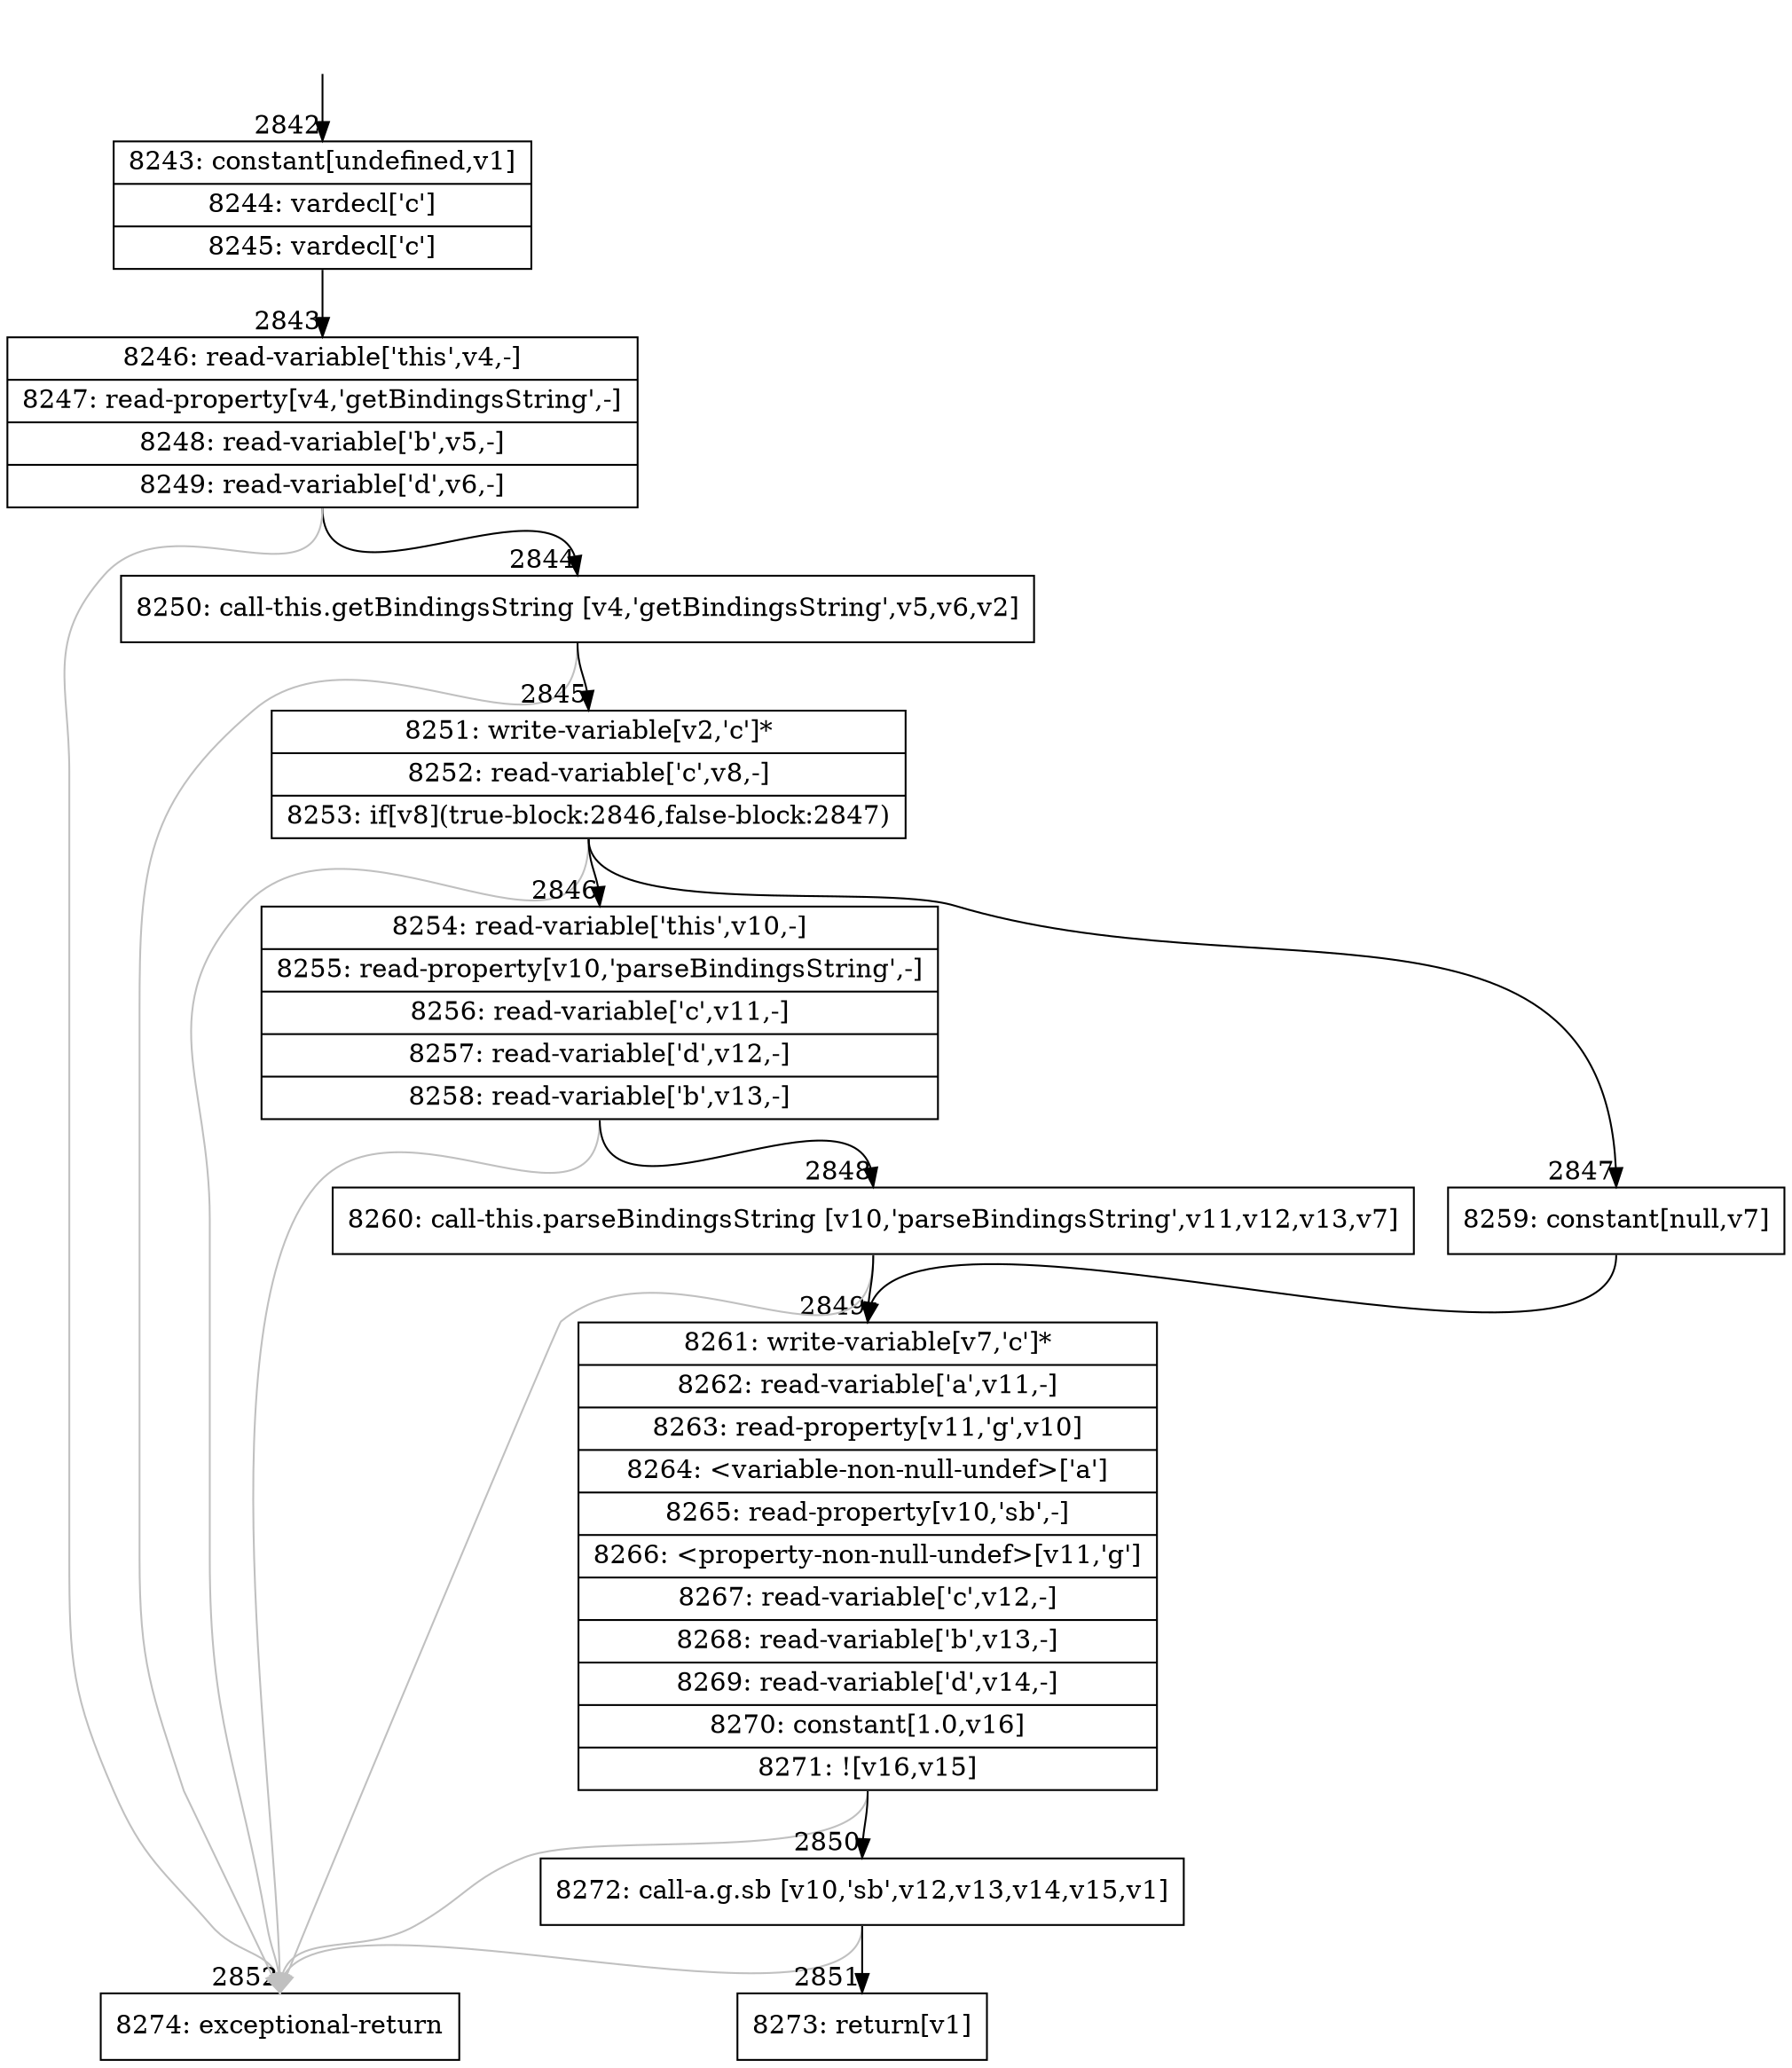 digraph {
rankdir="TD"
BB_entry228[shape=none,label=""];
BB_entry228 -> BB2842 [tailport=s, headport=n, headlabel="    2842"]
BB2842 [shape=record label="{8243: constant[undefined,v1]|8244: vardecl['c']|8245: vardecl['c']}" ] 
BB2842 -> BB2843 [tailport=s, headport=n, headlabel="      2843"]
BB2843 [shape=record label="{8246: read-variable['this',v4,-]|8247: read-property[v4,'getBindingsString',-]|8248: read-variable['b',v5,-]|8249: read-variable['d',v6,-]}" ] 
BB2843 -> BB2844 [tailport=s, headport=n, headlabel="      2844"]
BB2843 -> BB2852 [tailport=s, headport=n, color=gray, headlabel="      2852"]
BB2844 [shape=record label="{8250: call-this.getBindingsString [v4,'getBindingsString',v5,v6,v2]}" ] 
BB2844 -> BB2845 [tailport=s, headport=n, headlabel="      2845"]
BB2844 -> BB2852 [tailport=s, headport=n, color=gray]
BB2845 [shape=record label="{8251: write-variable[v2,'c']*|8252: read-variable['c',v8,-]|8253: if[v8](true-block:2846,false-block:2847)}" ] 
BB2845 -> BB2846 [tailport=s, headport=n, headlabel="      2846"]
BB2845 -> BB2847 [tailport=s, headport=n, headlabel="      2847"]
BB2845 -> BB2852 [tailport=s, headport=n, color=gray]
BB2846 [shape=record label="{8254: read-variable['this',v10,-]|8255: read-property[v10,'parseBindingsString',-]|8256: read-variable['c',v11,-]|8257: read-variable['d',v12,-]|8258: read-variable['b',v13,-]}" ] 
BB2846 -> BB2848 [tailport=s, headport=n, headlabel="      2848"]
BB2846 -> BB2852 [tailport=s, headport=n, color=gray]
BB2847 [shape=record label="{8259: constant[null,v7]}" ] 
BB2847 -> BB2849 [tailport=s, headport=n, headlabel="      2849"]
BB2848 [shape=record label="{8260: call-this.parseBindingsString [v10,'parseBindingsString',v11,v12,v13,v7]}" ] 
BB2848 -> BB2849 [tailport=s, headport=n]
BB2848 -> BB2852 [tailport=s, headport=n, color=gray]
BB2849 [shape=record label="{8261: write-variable[v7,'c']*|8262: read-variable['a',v11,-]|8263: read-property[v11,'g',v10]|8264: \<variable-non-null-undef\>['a']|8265: read-property[v10,'sb',-]|8266: \<property-non-null-undef\>[v11,'g']|8267: read-variable['c',v12,-]|8268: read-variable['b',v13,-]|8269: read-variable['d',v14,-]|8270: constant[1.0,v16]|8271: ![v16,v15]}" ] 
BB2849 -> BB2850 [tailport=s, headport=n, headlabel="      2850"]
BB2849 -> BB2852 [tailport=s, headport=n, color=gray]
BB2850 [shape=record label="{8272: call-a.g.sb [v10,'sb',v12,v13,v14,v15,v1]}" ] 
BB2850 -> BB2851 [tailport=s, headport=n, headlabel="      2851"]
BB2850 -> BB2852 [tailport=s, headport=n, color=gray]
BB2851 [shape=record label="{8273: return[v1]}" ] 
BB2852 [shape=record label="{8274: exceptional-return}" ] 
}
